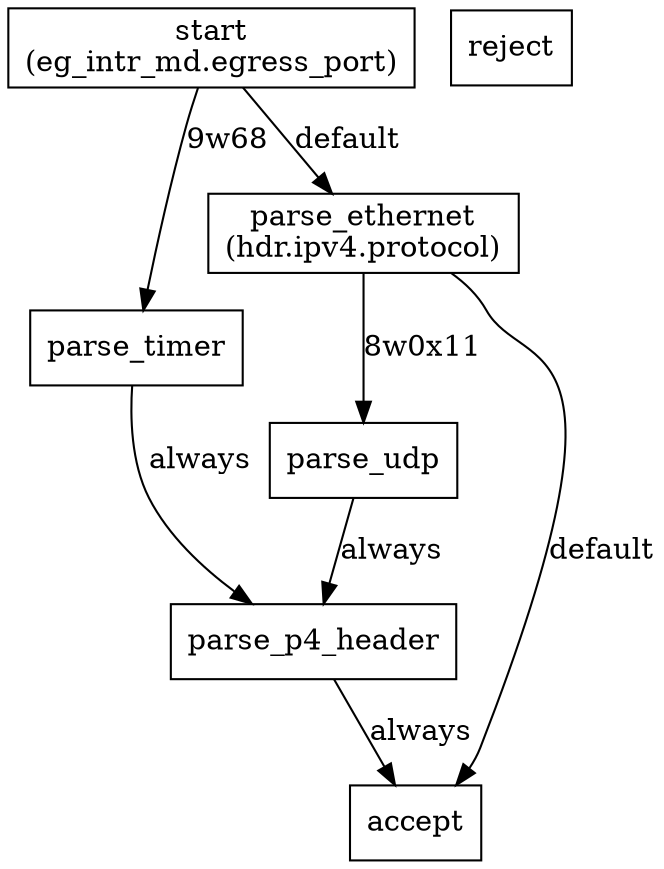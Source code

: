 digraph EgressParser{
start [shape=rectangle,label="start
(eg_intr_md.egress_port)"]
parse_timer [shape=rectangle,label="parse_timer"]
parse_ethernet [shape=rectangle,label="parse_ethernet
(hdr.ipv4.protocol)"]
parse_udp [shape=rectangle,label="parse_udp"]
parse_p4_header [shape=rectangle,label="parse_p4_header"]
accept [shape=rectangle,label="accept"]
reject [shape=rectangle,label="reject"]
start -> parse_timer [label="9w68"]
start -> parse_ethernet [label="default"]
parse_timer -> parse_p4_header [label="always"]
parse_ethernet -> parse_udp [label="8w0x11"]
parse_ethernet -> accept [label="default"]
parse_udp -> parse_p4_header [label="always"]
parse_p4_header -> accept [label="always"]
}
